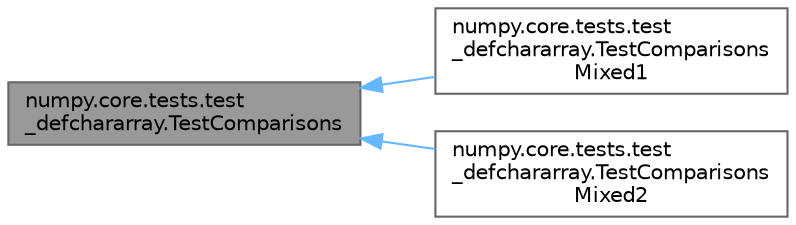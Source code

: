 digraph "numpy.core.tests.test_defchararray.TestComparisons"
{
 // LATEX_PDF_SIZE
  bgcolor="transparent";
  edge [fontname=Helvetica,fontsize=10,labelfontname=Helvetica,labelfontsize=10];
  node [fontname=Helvetica,fontsize=10,shape=box,height=0.2,width=0.4];
  rankdir="LR";
  Node1 [id="Node000001",label="numpy.core.tests.test\l_defchararray.TestComparisons",height=0.2,width=0.4,color="gray40", fillcolor="grey60", style="filled", fontcolor="black",tooltip=" "];
  Node1 -> Node2 [id="edge1_Node000001_Node000002",dir="back",color="steelblue1",style="solid",tooltip=" "];
  Node2 [id="Node000002",label="numpy.core.tests.test\l_defchararray.TestComparisons\lMixed1",height=0.2,width=0.4,color="gray40", fillcolor="white", style="filled",URL="$d4/d5d/classnumpy_1_1core_1_1tests_1_1test__defchararray_1_1TestComparisonsMixed1.html",tooltip=" "];
  Node1 -> Node3 [id="edge2_Node000001_Node000003",dir="back",color="steelblue1",style="solid",tooltip=" "];
  Node3 [id="Node000003",label="numpy.core.tests.test\l_defchararray.TestComparisons\lMixed2",height=0.2,width=0.4,color="gray40", fillcolor="white", style="filled",URL="$dd/d91/classnumpy_1_1core_1_1tests_1_1test__defchararray_1_1TestComparisonsMixed2.html",tooltip=" "];
}
